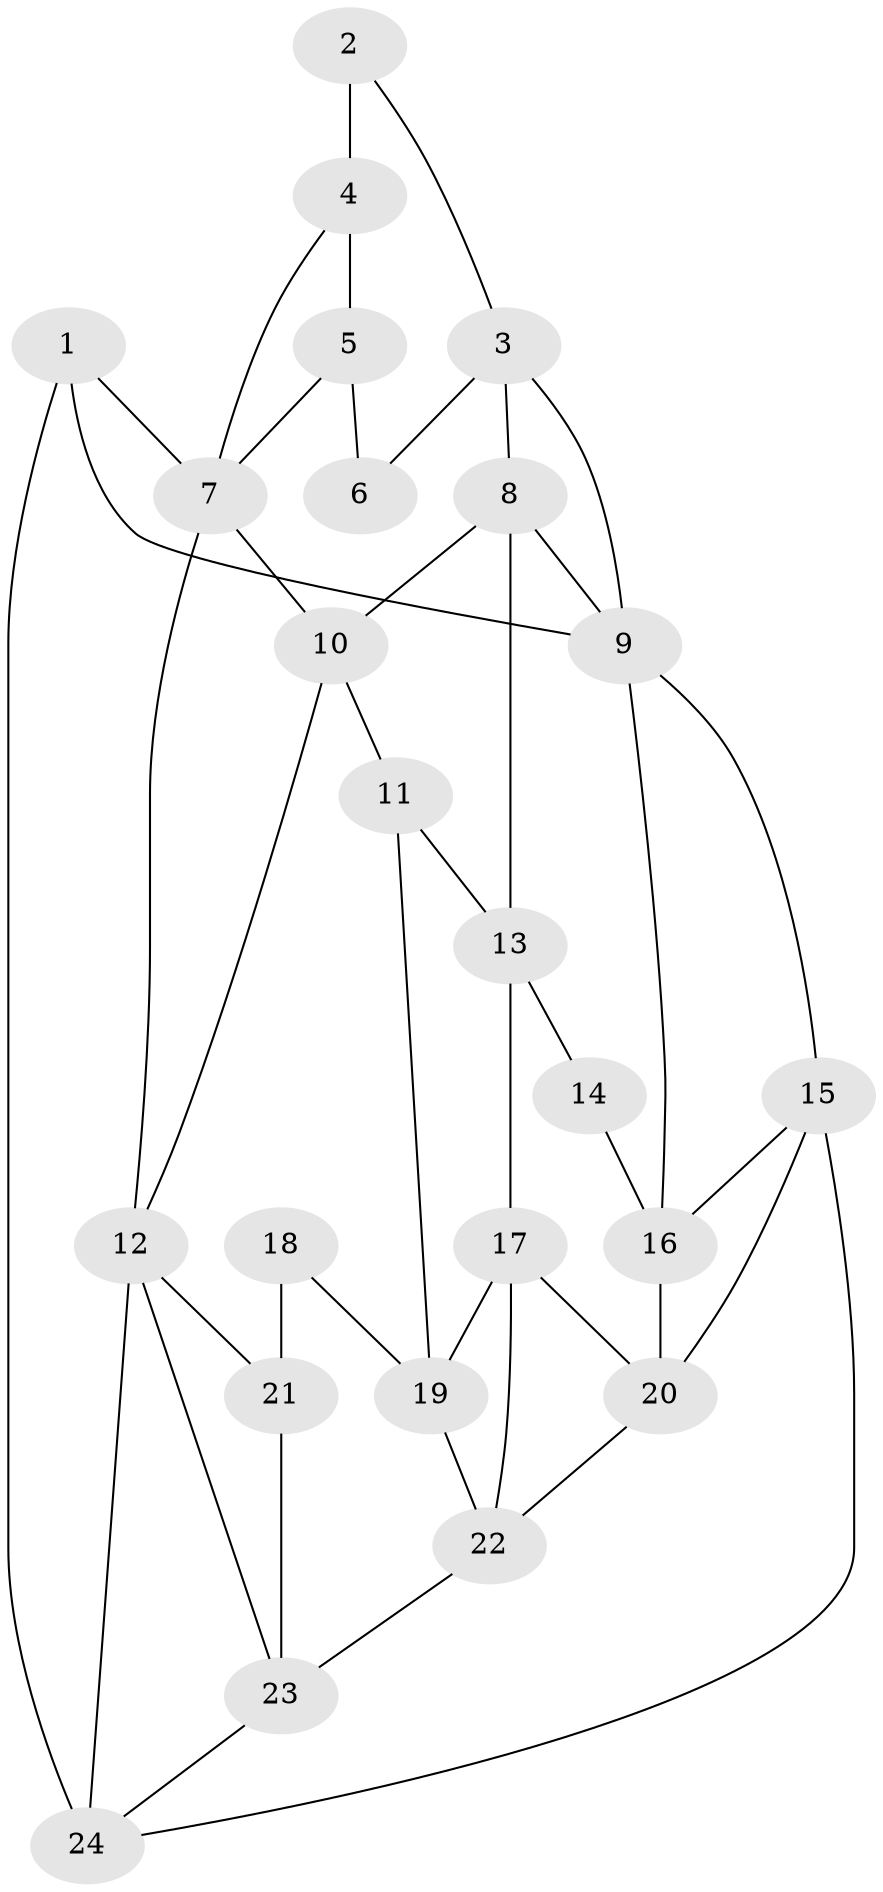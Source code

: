 // original degree distribution, {3: 0.05084745762711865, 5: 0.559322033898305, 4: 0.2033898305084746, 6: 0.1864406779661017}
// Generated by graph-tools (version 1.1) at 2025/38/03/04/25 23:38:26]
// undirected, 24 vertices, 43 edges
graph export_dot {
  node [color=gray90,style=filled];
  1;
  2;
  3;
  4;
  5;
  6;
  7;
  8;
  9;
  10;
  11;
  12;
  13;
  14;
  15;
  16;
  17;
  18;
  19;
  20;
  21;
  22;
  23;
  24;
  1 -- 7 [weight=1.0];
  1 -- 9 [weight=1.0];
  1 -- 24 [weight=2.0];
  2 -- 3 [weight=1.0];
  2 -- 4 [weight=2.0];
  3 -- 6 [weight=1.0];
  3 -- 8 [weight=1.0];
  3 -- 9 [weight=1.0];
  4 -- 5 [weight=1.0];
  4 -- 7 [weight=1.0];
  5 -- 6 [weight=1.0];
  5 -- 7 [weight=1.0];
  7 -- 10 [weight=1.0];
  7 -- 12 [weight=1.0];
  8 -- 9 [weight=1.0];
  8 -- 10 [weight=1.0];
  8 -- 13 [weight=1.0];
  9 -- 15 [weight=1.0];
  9 -- 16 [weight=1.0];
  10 -- 11 [weight=1.0];
  10 -- 12 [weight=1.0];
  11 -- 13 [weight=1.0];
  11 -- 19 [weight=1.0];
  12 -- 21 [weight=1.0];
  12 -- 23 [weight=1.0];
  12 -- 24 [weight=1.0];
  13 -- 14 [weight=2.0];
  13 -- 17 [weight=1.0];
  14 -- 16 [weight=2.0];
  15 -- 16 [weight=1.0];
  15 -- 20 [weight=1.0];
  15 -- 24 [weight=1.0];
  16 -- 20 [weight=1.0];
  17 -- 19 [weight=1.0];
  17 -- 20 [weight=1.0];
  17 -- 22 [weight=1.0];
  18 -- 19 [weight=2.0];
  18 -- 21 [weight=2.0];
  19 -- 22 [weight=1.0];
  20 -- 22 [weight=1.0];
  21 -- 23 [weight=2.0];
  22 -- 23 [weight=1.0];
  23 -- 24 [weight=1.0];
}
